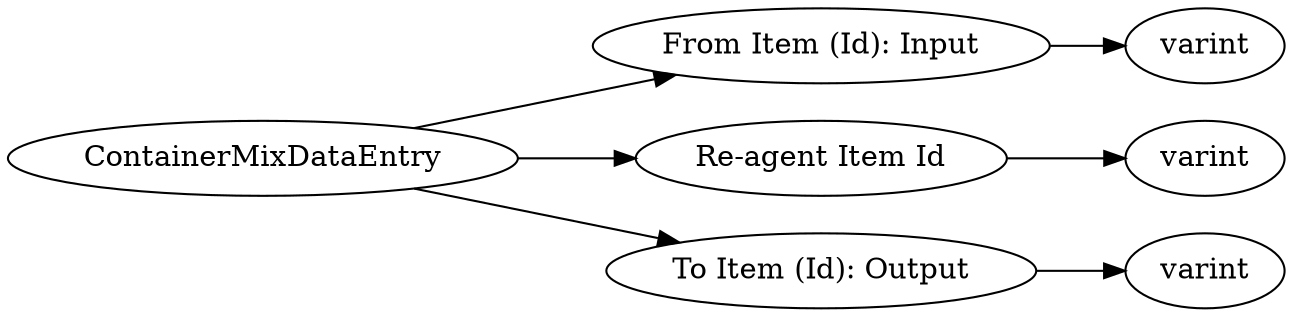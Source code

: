 digraph "ContainerMixDataEntry" {
rankdir = LR
31
31 -> 32
32 -> 33
31 -> 34
34 -> 35
31 -> 36
36 -> 37

31 [label="ContainerMixDataEntry",comment="name: \"ContainerMixDataEntry\", typeName: \"\", id: 31, branchId: 0, recurseId: -1, attributes: 0, notes: \"\""];
32 [label="From Item (Id): Input",comment="name: \"From Item (Id): Input\", typeName: \"\", id: 32, branchId: 0, recurseId: -1, attributes: 0, notes: \"\""];
33 [label="varint",comment="name: \"varint\", typeName: \"\", id: 33, branchId: 0, recurseId: -1, attributes: 512, notes: \"\""];
34 [label="Re-agent Item Id",comment="name: \"Re-agent Item Id\", typeName: \"\", id: 34, branchId: 0, recurseId: -1, attributes: 0, notes: \"\""];
35 [label="varint",comment="name: \"varint\", typeName: \"\", id: 35, branchId: 0, recurseId: -1, attributes: 512, notes: \"\""];
36 [label="To Item (Id): Output",comment="name: \"To Item (Id): Output\", typeName: \"\", id: 36, branchId: 0, recurseId: -1, attributes: 0, notes: \"\""];
37 [label="varint",comment="name: \"varint\", typeName: \"\", id: 37, branchId: 0, recurseId: -1, attributes: 512, notes: \"\""];
{ rank = max;33;35;37}

}
